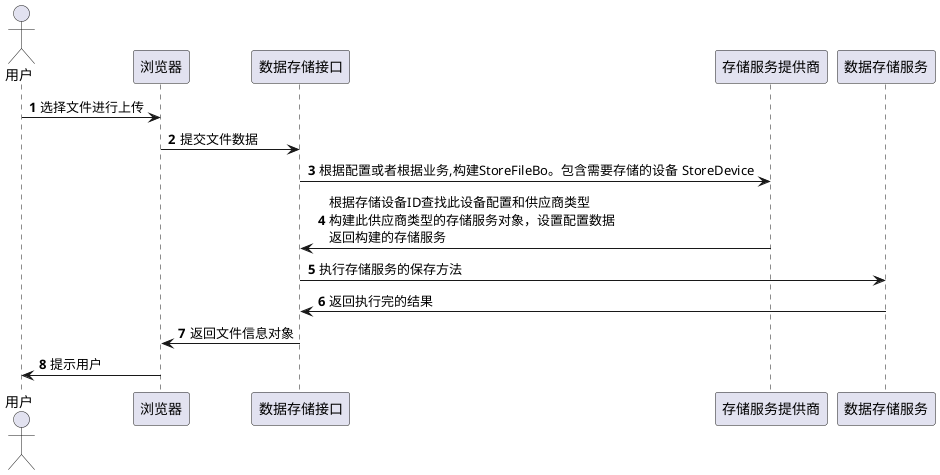 @startuml
'https://plantuml.com/sequence-diagram

autonumber

actor	"用户" as U
participant "浏览器" as B
participant "数据存储接口" as I
participant "存储服务提供商" as S
participant "数据存储服务" as D

U -> B: 选择文件进行上传
B -> I: 提交文件数据
I -> S: 根据配置或者根据业务,构建StoreFileBo。包含需要存储的设备 StoreDevice
S -> I: 根据存储设备ID查找此设备配置和供应商类型\n构建此供应商类型的存储服务对象，设置配置数据\n返回构建的存储服务
I -> D: 执行存储服务的保存方法
D -> I: 返回执行完的结果
I -> B: 返回文件信息对象
B -> U: 提示用户

@enduml